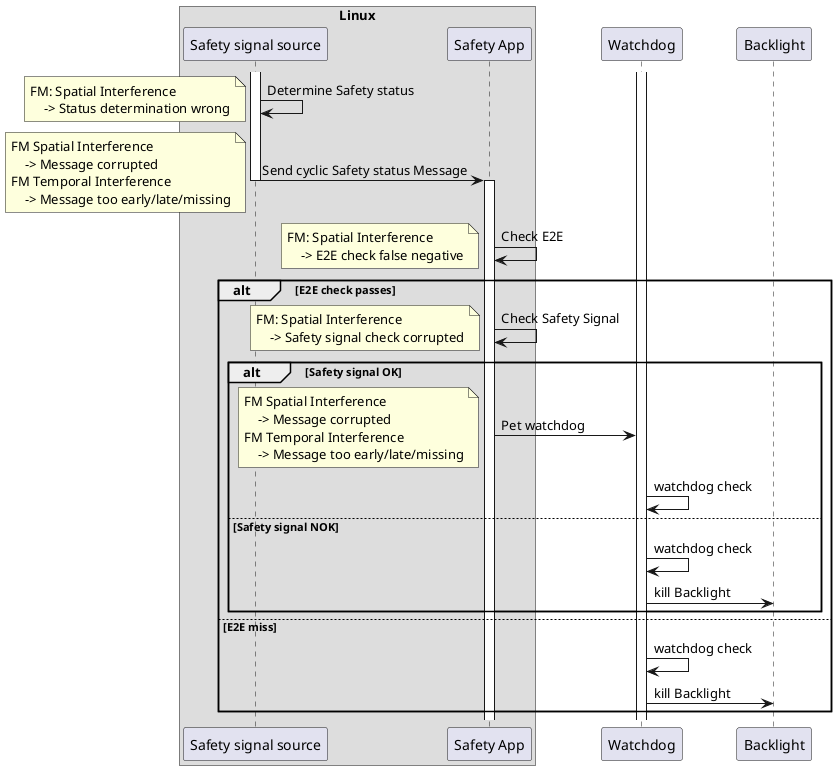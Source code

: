 @startuml
box "Linux"
participant "Safety signal source" order 10
participant "Safety App" order 20
end box
participant "Watchdog" order 30
participant "Backlight" order 40


activate "Safety signal source"
activate "Watchdog"
"Safety signal source" -> "Safety signal source": Determine Safety status
note left
FM: Spatial Interference 
    -> Status determination wrong
end note
"Safety signal source" -> "Safety App": Send cyclic Safety status Message
note left
FM Spatial Interference 
    -> Message corrupted
FM Temporal Interference 
    -> Message too early/late/missing
end note
deactivate "Safety signal source"
activate "Safety App"
"Safety App" -> "Safety App": Check E2E
note left
FM: Spatial Interference 
    -> E2E check false negative
end note
alt E2E check passes
"Safety App" -> "Safety App": Check Safety Signal
note left
FM: Spatial Interference 
    -> Safety signal check corrupted
end note
alt Safety signal OK
"Safety App" -> "Watchdog": Pet watchdog
note left
FM Spatial Interference 
    -> Message corrupted
FM Temporal Interference 
    -> Message too early/late/missing
end note
"Watchdog" -> "Watchdog": watchdog check
else Safety signal NOK
"Watchdog" -> "Watchdog": watchdog check
"Watchdog" -> "Backlight": kill Backlight
end
else E2E miss
"Watchdog" -> "Watchdog": watchdog check
"Watchdog" -> "Backlight": kill Backlight
end
@enduml